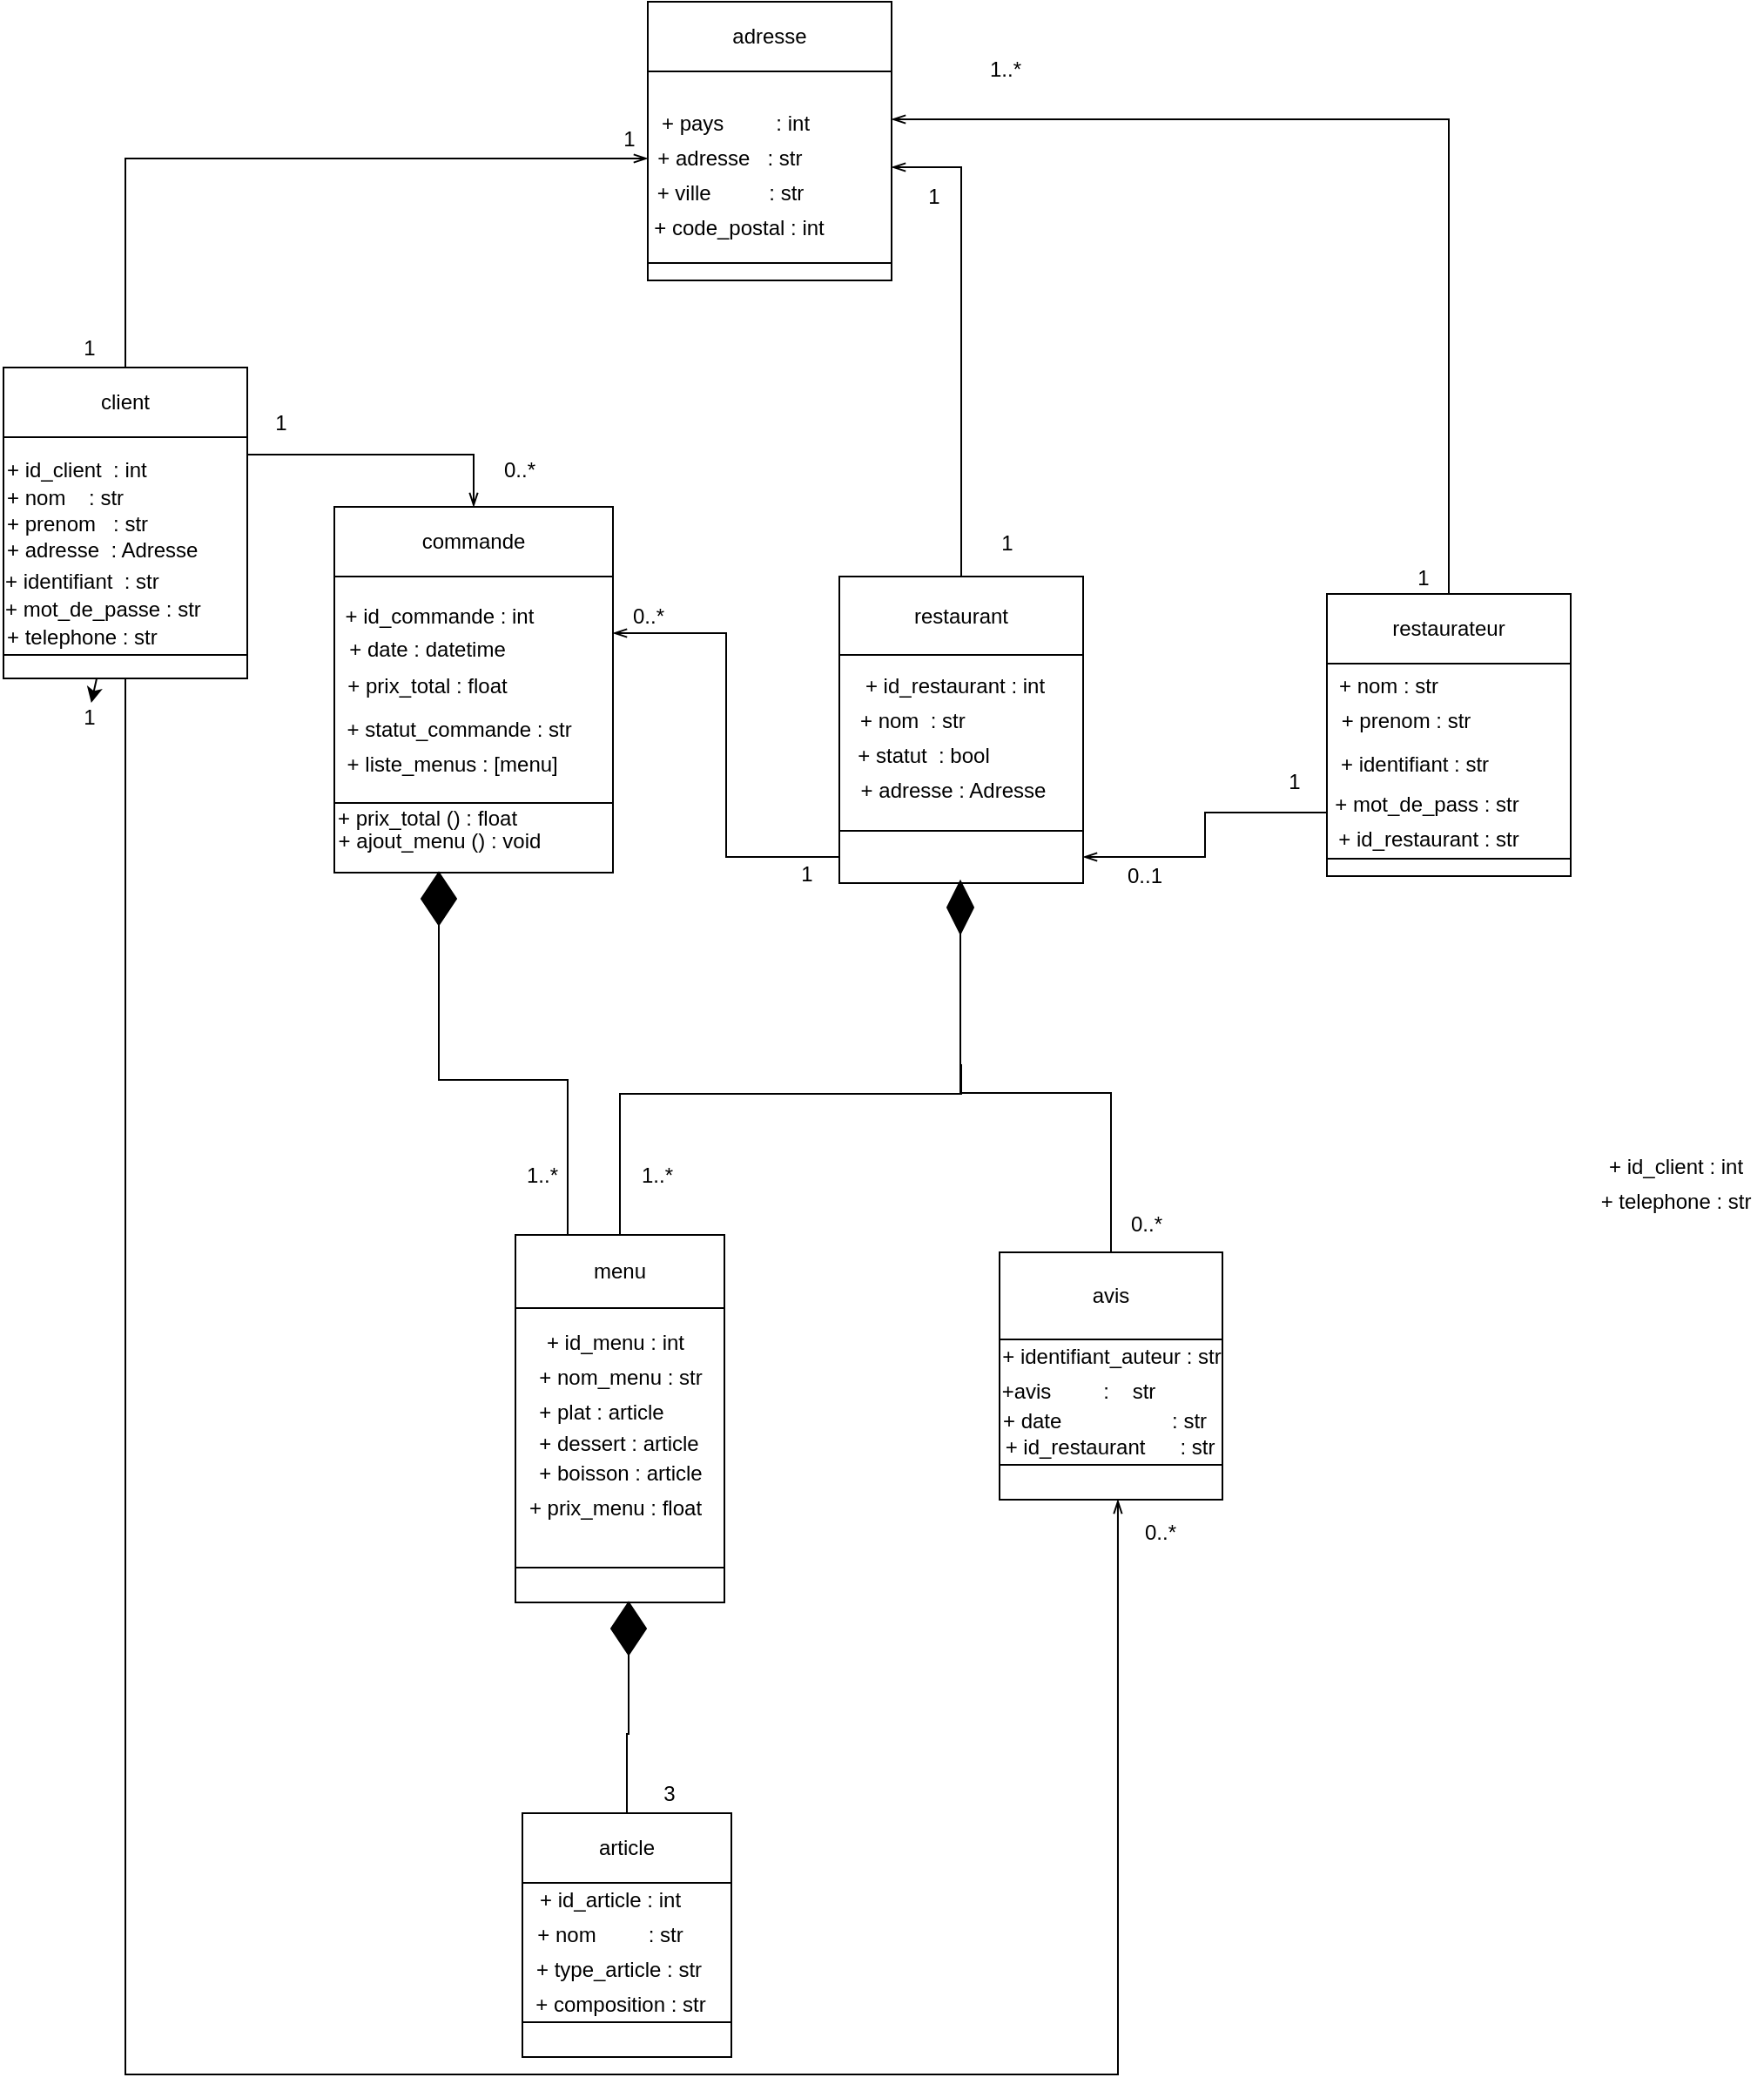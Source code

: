 <mxfile>
    <diagram id="k7jCOorFeI-6vmAFBIDb" name="Page-1">
        <mxGraphModel dx="761" dy="454" grid="0" gridSize="10" guides="0" tooltips="1" connect="0" arrows="0" fold="1" page="0" pageScale="1" pageWidth="827" pageHeight="1169" background="#ffffff" math="0" shadow="0">
            <root>
                <mxCell id="0"/>
                <mxCell id="1" parent="0"/>
                <mxCell id="32" value="" style="rounded=0;whiteSpace=wrap;html=1;" parent="1" vertex="1">
                    <mxGeometry x="310" y="600" width="160" height="130" as="geometry"/>
                </mxCell>
                <mxCell id="29" value="" style="rounded=0;whiteSpace=wrap;html=1;" parent="1" vertex="1">
                    <mxGeometry x="600" y="640" width="140" height="107" as="geometry"/>
                </mxCell>
                <mxCell id="27" value="" style="rounded=0;whiteSpace=wrap;html=1;" parent="1" vertex="1">
                    <mxGeometry x="490" y="310" width="140" height="110" as="geometry"/>
                </mxCell>
                <mxCell id="31" value="" style="rounded=0;whiteSpace=wrap;html=1;" parent="1" vertex="1">
                    <mxGeometry x="310" y="730" width="160" height="40" as="geometry"/>
                </mxCell>
                <mxCell id="46" style="edgeStyle=orthogonalEdgeStyle;rounded=0;orthogonalLoop=1;jettySize=auto;html=1;entryX=1;entryY=0.25;entryDx=0;entryDy=0;endArrow=openThin;endFill=0;strokeColor=#000000;" parent="1" source="28" target="32" edge="1">
                    <mxGeometry relative="1" as="geometry"/>
                </mxCell>
                <mxCell id="28" value="" style="rounded=0;whiteSpace=wrap;html=1;" parent="1" vertex="1">
                    <mxGeometry x="600" y="746" width="140" height="30" as="geometry"/>
                </mxCell>
                <mxCell id="44" style="edgeStyle=orthogonalEdgeStyle;rounded=0;orthogonalLoop=1;jettySize=auto;html=1;endArrow=openThin;endFill=0;strokeColor=#000000;exitX=1;exitY=0.5;exitDx=0;exitDy=0;" parent="1" source="180" target="33" edge="1">
                    <mxGeometry relative="1" as="geometry">
                        <mxPoint x="340" y="500" as="sourcePoint"/>
                        <Array as="points">
                            <mxPoint x="260" y="530"/>
                            <mxPoint x="390" y="530"/>
                        </Array>
                    </mxGeometry>
                </mxCell>
                <mxCell id="26" value="" style="rounded=0;whiteSpace=wrap;html=1;" parent="1" vertex="1">
                    <mxGeometry x="490" y="420" width="140" height="10" as="geometry"/>
                </mxCell>
                <mxCell id="2" value="restaurateur" style="rounded=0;whiteSpace=wrap;html=1;" parent="1" vertex="1">
                    <mxGeometry x="880" y="610" width="140" height="40" as="geometry"/>
                </mxCell>
                <mxCell id="3" value="" style="rounded=0;whiteSpace=wrap;html=1;" parent="1" vertex="1">
                    <mxGeometry x="880" y="650" width="140" height="114" as="geometry"/>
                </mxCell>
                <mxCell id="42" style="edgeStyle=orthogonalEdgeStyle;rounded=0;orthogonalLoop=1;jettySize=auto;html=1;exitX=0;exitY=0.75;exitDx=0;exitDy=0;entryX=1;entryY=0.5;entryDx=0;entryDy=0;endArrow=openThin;endFill=0;strokeColor=#000000;" parent="1" source="3" target="28" edge="1">
                    <mxGeometry relative="1" as="geometry"/>
                </mxCell>
                <mxCell id="43" style="edgeStyle=orthogonalEdgeStyle;rounded=0;orthogonalLoop=1;jettySize=auto;html=1;endArrow=openThin;endFill=0;strokeColor=#000000;entryX=1;entryY=0.25;entryDx=0;entryDy=0;exitX=0.5;exitY=0;exitDx=0;exitDy=0;" parent="1" source="2" target="27" edge="1">
                    <mxGeometry relative="1" as="geometry">
                        <mxPoint x="490" y="360" as="targetPoint"/>
                        <mxPoint x="1150" y="560" as="sourcePoint"/>
                        <Array as="points">
                            <mxPoint x="950" y="338"/>
                        </Array>
                    </mxGeometry>
                </mxCell>
                <mxCell id="87" style="edgeStyle=orthogonalEdgeStyle;rounded=0;orthogonalLoop=1;jettySize=auto;html=1;exitX=0.5;exitY=1;exitDx=0;exitDy=0;entryX=1;entryY=0.5;entryDx=0;entryDy=0;endArrow=openThin;endFill=0;strokeWidth=1;strokeColor=#000000;" parent="1" target="60" edge="1">
                    <mxGeometry relative="1" as="geometry">
                        <Array as="points">
                            <mxPoint x="1080" y="1068"/>
                        </Array>
                    </mxGeometry>
                </mxCell>
                <mxCell id="4" value="" style="rounded=0;whiteSpace=wrap;html=1;" parent="1" vertex="1">
                    <mxGeometry x="880" y="762" width="140" height="10" as="geometry"/>
                </mxCell>
                <mxCell id="5" value="+ nom : str" style="text;html=1;align=center;verticalAlign=middle;resizable=0;points=[];autosize=1;strokeColor=none;" parent="1" vertex="1">
                    <mxGeometry x="880" y="652.5" width="70" height="20" as="geometry"/>
                </mxCell>
                <mxCell id="9" value="+ prenom : str" style="text;html=1;align=center;verticalAlign=middle;resizable=0;points=[];autosize=1;strokeColor=none;" parent="1" vertex="1">
                    <mxGeometry x="880" y="672.5" width="90" height="20" as="geometry"/>
                </mxCell>
                <mxCell id="12" value="+ adresse&amp;nbsp; &amp;nbsp;: str&amp;nbsp; &amp;nbsp; &amp;nbsp;" style="text;html=1;align=center;verticalAlign=middle;resizable=0;points=[];autosize=1;strokeColor=none;" parent="1" vertex="1">
                    <mxGeometry x="485" y="350" width="120" height="20" as="geometry"/>
                </mxCell>
                <mxCell id="13" value="+ pays&amp;nbsp; &amp;nbsp; &amp;nbsp; &amp;nbsp; &amp;nbsp;: int" style="text;html=1;align=center;verticalAlign=middle;resizable=0;points=[];autosize=1;strokeColor=none;" parent="1" vertex="1">
                    <mxGeometry x="490" y="330" width="100" height="20" as="geometry"/>
                </mxCell>
                <mxCell id="14" value="+ code_postal : int" style="text;html=1;align=center;verticalAlign=middle;resizable=0;points=[];autosize=1;strokeColor=none;" parent="1" vertex="1">
                    <mxGeometry x="487" y="390" width="110" height="20" as="geometry"/>
                </mxCell>
                <mxCell id="15" value="+ ville&amp;nbsp; &amp;nbsp; &amp;nbsp; &amp;nbsp; &amp;nbsp; : str" style="text;html=1;align=center;verticalAlign=middle;resizable=0;points=[];autosize=1;strokeColor=none;" parent="1" vertex="1">
                    <mxGeometry x="487" y="370" width="100" height="20" as="geometry"/>
                </mxCell>
                <mxCell id="20" value="&amp;nbsp; + statut_commande : str" style="text;html=1;align=center;verticalAlign=middle;resizable=0;points=[];autosize=1;strokeColor=none;" parent="1" vertex="1">
                    <mxGeometry x="308" y="678" width="140" height="20" as="geometry"/>
                </mxCell>
                <mxCell id="25" value="adresse" style="rounded=0;whiteSpace=wrap;html=1;" parent="1" vertex="1">
                    <mxGeometry x="490" y="270" width="140" height="40" as="geometry"/>
                </mxCell>
                <mxCell id="45" style="edgeStyle=orthogonalEdgeStyle;rounded=0;orthogonalLoop=1;jettySize=auto;html=1;exitX=0.5;exitY=0;exitDx=0;exitDy=0;entryX=1;entryY=0.5;entryDx=0;entryDy=0;endArrow=openThin;endFill=0;strokeColor=#000000;" parent="1" source="30" target="27" edge="1">
                    <mxGeometry relative="1" as="geometry"/>
                </mxCell>
                <mxCell id="30" value="restaurant" style="rounded=0;whiteSpace=wrap;html=1;" parent="1" vertex="1">
                    <mxGeometry x="600" y="600" width="140" height="45" as="geometry"/>
                </mxCell>
                <mxCell id="33" value="commande" style="rounded=0;whiteSpace=wrap;html=1;" parent="1" vertex="1">
                    <mxGeometry x="310" y="560" width="160" height="40" as="geometry"/>
                </mxCell>
                <mxCell id="34" value="+ prix_total : float" style="text;html=1;align=center;verticalAlign=middle;resizable=0;points=[];autosize=1;strokeColor=none;" parent="1" vertex="1">
                    <mxGeometry x="308" y="652.5" width="110" height="20" as="geometry"/>
                </mxCell>
                <mxCell id="35" value="&lt;font color=&quot;#000000&quot;&gt;1&lt;/font&gt;" style="text;html=1;align=center;verticalAlign=middle;resizable=0;points=[];autosize=1;strokeColor=none;" parent="1" vertex="1">
                    <mxGeometry x="687" y="572" width="17" height="17" as="geometry"/>
                </mxCell>
                <mxCell id="37" value="&lt;font color=&quot;#000000&quot;&gt;1&lt;/font&gt;" style="text;html=1;align=center;verticalAlign=middle;resizable=0;points=[];autosize=1;strokeColor=none;" parent="1" vertex="1">
                    <mxGeometry x="926.5" y="592" width="17" height="17" as="geometry"/>
                </mxCell>
                <mxCell id="38" value="+ statut&amp;nbsp; : bool" style="text;html=1;align=center;verticalAlign=middle;resizable=0;points=[];autosize=1;strokeColor=none;" parent="1" vertex="1">
                    <mxGeometry x="605" y="694" width="86" height="18" as="geometry"/>
                </mxCell>
                <mxCell id="39" value="+ date : datetime" style="text;html=1;align=center;verticalAlign=middle;resizable=0;points=[];autosize=1;strokeColor=none;" parent="1" vertex="1">
                    <mxGeometry x="308" y="631.5" width="110" height="20" as="geometry"/>
                </mxCell>
                <mxCell id="47" value="&lt;font color=&quot;#000000&quot;&gt;0..*&lt;/font&gt;" style="text;html=1;align=center;verticalAlign=middle;resizable=0;points=[];autosize=1;strokeColor=none;" parent="1" vertex="1">
                    <mxGeometry x="402" y="530.5" width="28" height="17" as="geometry"/>
                </mxCell>
                <mxCell id="48" value="&lt;font color=&quot;#000000&quot;&gt;1&lt;/font&gt;" style="text;html=1;align=center;verticalAlign=middle;resizable=0;points=[];autosize=1;strokeColor=none;" parent="1" vertex="1">
                    <mxGeometry x="852" y="709" width="17" height="17" as="geometry"/>
                </mxCell>
                <mxCell id="50" value="&lt;font color=&quot;#000000&quot;&gt;1&lt;/font&gt;" style="text;html=1;align=center;verticalAlign=middle;resizable=0;points=[];autosize=1;strokeColor=none;" parent="1" vertex="1">
                    <mxGeometry x="572" y="762" width="17" height="17" as="geometry"/>
                </mxCell>
                <mxCell id="52" value="&lt;font color=&quot;#000000&quot;&gt;1..*&lt;/font&gt;" style="text;html=1;align=center;verticalAlign=middle;resizable=0;points=[];autosize=1;strokeColor=none;" parent="1" vertex="1">
                    <mxGeometry x="681" y="300" width="28" height="17" as="geometry"/>
                </mxCell>
                <mxCell id="54" value="&lt;font color=&quot;#000000&quot;&gt;0..*&lt;/font&gt;" style="text;html=1;align=center;verticalAlign=middle;resizable=0;points=[];autosize=1;strokeColor=none;" parent="1" vertex="1">
                    <mxGeometry x="476" y="614.5" width="28" height="17" as="geometry"/>
                </mxCell>
                <mxCell id="55" value="&lt;font color=&quot;#000000&quot;&gt;1&lt;/font&gt;" style="text;html=1;align=center;verticalAlign=middle;resizable=0;points=[];autosize=1;strokeColor=none;" parent="1" vertex="1">
                    <mxGeometry x="645.5" y="373" width="17" height="17" as="geometry"/>
                </mxCell>
                <mxCell id="56" value="+ id_restaurant : int" style="text;html=1;align=center;verticalAlign=middle;resizable=0;points=[];autosize=1;strokeColor=none;" parent="1" vertex="1">
                    <mxGeometry x="609" y="654" width="113" height="18" as="geometry"/>
                </mxCell>
                <mxCell id="57" value="+ id_commande : int" style="text;html=1;align=center;verticalAlign=middle;resizable=0;points=[];autosize=1;strokeColor=none;" parent="1" vertex="1">
                    <mxGeometry x="310" y="612.5" width="120" height="20" as="geometry"/>
                </mxCell>
                <mxCell id="58" value="&amp;nbsp;+ nom&amp;nbsp; : str" style="text;html=1;align=center;verticalAlign=middle;resizable=0;points=[];autosize=1;strokeColor=none;" parent="1" vertex="1">
                    <mxGeometry x="603" y="674" width="74" height="18" as="geometry"/>
                </mxCell>
                <mxCell id="59" value="" style="rounded=0;whiteSpace=wrap;html=1;" parent="1" vertex="1">
                    <mxGeometry x="692" y="1110" width="128" height="20" as="geometry"/>
                </mxCell>
                <mxCell id="60" value="" style="rounded=0;whiteSpace=wrap;html=1;align=left;" parent="1" vertex="1">
                    <mxGeometry x="692" y="1038" width="128" height="72" as="geometry"/>
                </mxCell>
                <mxCell id="61" value="avis" style="rounded=0;whiteSpace=wrap;html=1;" parent="1" vertex="1">
                    <mxGeometry x="692" y="988" width="128" height="50" as="geometry"/>
                </mxCell>
                <mxCell id="62" value="&lt;font color=&quot;#000000&quot;&gt;0..1&lt;/font&gt;" style="text;html=1;align=center;verticalAlign=middle;resizable=0;points=[];autosize=1;strokeColor=none;" parent="1" vertex="1">
                    <mxGeometry x="760" y="763" width="30" height="17" as="geometry"/>
                </mxCell>
                <mxCell id="71" style="edgeStyle=orthogonalEdgeStyle;rounded=0;orthogonalLoop=1;jettySize=auto;html=1;exitX=0.5;exitY=1;exitDx=0;exitDy=0;entryX=0.5;entryY=0;entryDx=0;entryDy=0;endArrow=none;endFill=0;strokeWidth=1;strokeColor=#000000;" parent="1" source="64" target="61" edge="1">
                    <mxGeometry relative="1" as="geometry"/>
                </mxCell>
                <mxCell id="64" value="" style="rhombus;whiteSpace=wrap;html=1;fillColor=#000000;" parent="1" vertex="1">
                    <mxGeometry x="662" y="775" width="15" height="30" as="geometry"/>
                </mxCell>
                <mxCell id="139" style="edgeStyle=orthogonalEdgeStyle;rounded=0;orthogonalLoop=1;jettySize=auto;html=1;exitX=0.25;exitY=0;exitDx=0;exitDy=0;entryX=0.5;entryY=1;entryDx=0;entryDy=0;endArrow=none;endFill=0;strokeColor=#000000;" parent="1" target="140" edge="1">
                    <mxGeometry relative="1" as="geometry"/>
                </mxCell>
                <mxCell id="122" style="edgeStyle=orthogonalEdgeStyle;rounded=0;orthogonalLoop=1;jettySize=auto;html=1;exitX=0;exitY=1;exitDx=0;exitDy=0;" parent="1" edge="1">
                    <mxGeometry relative="1" as="geometry">
                        <mxPoint x="444" y="1178.333" as="targetPoint"/>
                    </mxGeometry>
                </mxCell>
                <mxCell id="138" value="+ date&amp;nbsp; &amp;nbsp; &amp;nbsp; &amp;nbsp; &amp;nbsp; &amp;nbsp; &amp;nbsp; &amp;nbsp; &amp;nbsp; &amp;nbsp;: str" style="text;html=1;align=center;verticalAlign=middle;resizable=0;points=[];autosize=1;strokeColor=none;" parent="1" vertex="1">
                    <mxGeometry x="687" y="1075" width="130" height="20" as="geometry"/>
                </mxCell>
                <mxCell id="140" value="" style="rhombus;whiteSpace=wrap;html=1;fillColor=#000000;" parent="1" vertex="1">
                    <mxGeometry x="360" y="770" width="20" height="30" as="geometry"/>
                </mxCell>
                <mxCell id="143" value="" style="rounded=0;whiteSpace=wrap;html=1;" parent="1" vertex="1">
                    <mxGeometry x="414" y="1020" width="120" height="150" as="geometry"/>
                </mxCell>
                <mxCell id="149" style="edgeStyle=orthogonalEdgeStyle;rounded=0;orthogonalLoop=1;jettySize=auto;html=1;exitX=0.5;exitY=0;exitDx=0;exitDy=0;endArrow=none;endFill=0;strokeColor=#000000;" parent="1" source="144" edge="1">
                    <mxGeometry relative="1" as="geometry">
                        <mxPoint x="670" y="880.0" as="targetPoint"/>
                        <Array as="points">
                            <mxPoint x="474" y="897"/>
                            <mxPoint x="670" y="897"/>
                        </Array>
                    </mxGeometry>
                </mxCell>
                <mxCell id="152" style="edgeStyle=orthogonalEdgeStyle;rounded=0;orthogonalLoop=1;jettySize=auto;html=1;exitX=0.25;exitY=0;exitDx=0;exitDy=0;endArrow=none;endFill=0;strokeColor=#000000;entryX=0.5;entryY=1;entryDx=0;entryDy=0;" parent="1" source="144" target="140" edge="1">
                    <mxGeometry relative="1" as="geometry">
                        <mxPoint x="370" y="820" as="targetPoint"/>
                    </mxGeometry>
                </mxCell>
                <mxCell id="144" value="menu" style="rounded=0;whiteSpace=wrap;html=1;" parent="1" vertex="1">
                    <mxGeometry x="414" y="978" width="120" height="42" as="geometry"/>
                </mxCell>
                <mxCell id="172" style="edgeStyle=orthogonalEdgeStyle;rounded=0;orthogonalLoop=1;jettySize=auto;html=1;exitX=0.5;exitY=0;exitDx=0;exitDy=0;entryX=0.5;entryY=1;entryDx=0;entryDy=0;endArrow=none;endFill=0;strokeColor=#000000;" parent="1" source="145" target="171" edge="1">
                    <mxGeometry relative="1" as="geometry"/>
                </mxCell>
                <mxCell id="145" value="article" style="rounded=0;whiteSpace=wrap;html=1;" parent="1" vertex="1">
                    <mxGeometry x="418" y="1310" width="120" height="40" as="geometry"/>
                </mxCell>
                <mxCell id="146" value="" style="rounded=0;whiteSpace=wrap;html=1;" parent="1" vertex="1">
                    <mxGeometry x="414" y="1169" width="120" height="20" as="geometry"/>
                </mxCell>
                <mxCell id="147" value="" style="rounded=0;whiteSpace=wrap;html=1;" parent="1" vertex="1">
                    <mxGeometry x="418" y="1350" width="120" height="80" as="geometry"/>
                </mxCell>
                <mxCell id="148" value="" style="rounded=0;whiteSpace=wrap;html=1;" parent="1" vertex="1">
                    <mxGeometry x="418" y="1430" width="120" height="20" as="geometry"/>
                </mxCell>
                <mxCell id="153" value="&lt;font color=&quot;#000000&quot;&gt;1..*&lt;/font&gt;" style="text;html=1;align=center;verticalAlign=middle;resizable=0;points=[];autosize=1;strokeColor=none;" parent="1" vertex="1">
                    <mxGeometry x="414" y="934" width="30" height="20" as="geometry"/>
                </mxCell>
                <mxCell id="154" value="&lt;font color=&quot;#000000&quot;&gt;0..*&lt;/font&gt;" style="text;html=1;align=center;verticalAlign=middle;resizable=0;points=[];autosize=1;strokeColor=none;" parent="1" vertex="1">
                    <mxGeometry x="762" y="963" width="28" height="17" as="geometry"/>
                </mxCell>
                <mxCell id="156" value="+ telephone : str" style="text;html=1;align=center;verticalAlign=middle;resizable=0;points=[];autosize=1;strokeColor=none;" parent="1" vertex="1">
                    <mxGeometry x="1030" y="949" width="100" height="20" as="geometry"/>
                </mxCell>
                <mxCell id="157" value="+ id_client : int" style="text;html=1;align=center;verticalAlign=middle;resizable=0;points=[];autosize=1;strokeColor=none;" parent="1" vertex="1">
                    <mxGeometry x="1035" y="929" width="90" height="20" as="geometry"/>
                </mxCell>
                <mxCell id="158" value="&lt;font color=&quot;#000000&quot;&gt;1..*&lt;/font&gt;" style="text;html=1;align=center;verticalAlign=middle;resizable=0;points=[];autosize=1;strokeColor=none;" parent="1" vertex="1">
                    <mxGeometry x="480" y="934" width="30" height="20" as="geometry"/>
                </mxCell>
                <mxCell id="159" value="+ identifiant_auteur : str" style="text;html=1;align=center;verticalAlign=middle;resizable=0;points=[];autosize=1;strokeColor=none;" parent="1" vertex="1">
                    <mxGeometry x="686" y="1038" width="140" height="20" as="geometry"/>
                </mxCell>
                <mxCell id="160" value="+avis&amp;nbsp; &amp;nbsp; &amp;nbsp; &amp;nbsp; &amp;nbsp;:&amp;nbsp; &amp;nbsp; str" style="text;html=1;align=center;verticalAlign=middle;resizable=0;points=[];autosize=1;strokeColor=none;" parent="1" vertex="1">
                    <mxGeometry x="687" y="1058" width="100" height="20" as="geometry"/>
                </mxCell>
                <mxCell id="161" value="+ id_menu : int" style="text;html=1;align=center;verticalAlign=middle;resizable=0;points=[];autosize=1;strokeColor=none;" parent="1" vertex="1">
                    <mxGeometry x="425.5" y="1030" width="90" height="20" as="geometry"/>
                </mxCell>
                <mxCell id="162" value="+ nom_menu : str" style="text;html=1;align=center;verticalAlign=middle;resizable=0;points=[];autosize=1;strokeColor=none;" parent="1" vertex="1">
                    <mxGeometry x="419" y="1050" width="110" height="20" as="geometry"/>
                </mxCell>
                <mxCell id="163" value="+ plat : article" style="text;html=1;align=center;verticalAlign=middle;resizable=0;points=[];autosize=1;strokeColor=none;" parent="1" vertex="1">
                    <mxGeometry x="418" y="1070" width="90" height="20" as="geometry"/>
                </mxCell>
                <mxCell id="164" value="+ dessert : article" style="text;html=1;align=center;verticalAlign=middle;resizable=0;points=[];autosize=1;strokeColor=none;" parent="1" vertex="1">
                    <mxGeometry x="418" y="1088" width="110" height="20" as="geometry"/>
                </mxCell>
                <mxCell id="165" value="+ boisson : article" style="text;html=1;align=center;verticalAlign=middle;resizable=0;points=[];autosize=1;strokeColor=none;" parent="1" vertex="1">
                    <mxGeometry x="419" y="1105" width="110" height="20" as="geometry"/>
                </mxCell>
                <mxCell id="166" value="+ prix_menu : float" style="text;html=1;align=center;verticalAlign=middle;resizable=0;points=[];autosize=1;strokeColor=none;" parent="1" vertex="1">
                    <mxGeometry x="415.5" y="1125" width="110" height="20" as="geometry"/>
                </mxCell>
                <mxCell id="167" value="+ adresse : Adresse" style="text;html=1;align=center;verticalAlign=middle;resizable=0;points=[];autosize=1;strokeColor=none;" parent="1" vertex="1">
                    <mxGeometry x="607" y="714" width="116" height="18" as="geometry"/>
                </mxCell>
                <mxCell id="168" value="+ id_article : int" style="text;html=1;align=center;verticalAlign=middle;resizable=0;points=[];autosize=1;strokeColor=none;" parent="1" vertex="1">
                    <mxGeometry x="418" y="1350" width="100" height="20" as="geometry"/>
                </mxCell>
                <mxCell id="169" value="+ nom&amp;nbsp; &amp;nbsp; &amp;nbsp; &amp;nbsp; &amp;nbsp;: str" style="text;html=1;align=center;verticalAlign=middle;resizable=0;points=[];autosize=1;strokeColor=none;" parent="1" vertex="1">
                    <mxGeometry x="418" y="1370" width="100" height="20" as="geometry"/>
                </mxCell>
                <mxCell id="170" value="+ type_article : str" style="text;html=1;align=center;verticalAlign=middle;resizable=0;points=[];autosize=1;strokeColor=none;" parent="1" vertex="1">
                    <mxGeometry x="418" y="1390" width="110" height="20" as="geometry"/>
                </mxCell>
                <mxCell id="171" value="" style="rhombus;whiteSpace=wrap;html=1;fillColor=#000000;" parent="1" vertex="1">
                    <mxGeometry x="469" y="1189" width="20" height="30" as="geometry"/>
                </mxCell>
                <mxCell id="173" value="&lt;font color=&quot;#000000&quot;&gt;3&lt;/font&gt;" style="text;html=1;align=center;verticalAlign=middle;resizable=0;points=[];autosize=1;strokeColor=none;" parent="1" vertex="1">
                    <mxGeometry x="492" y="1289" width="20" height="20" as="geometry"/>
                </mxCell>
                <mxCell id="175" value="&amp;nbsp; + liste_menus : [menu]" style="text;html=1;align=center;verticalAlign=middle;resizable=0;points=[];autosize=1;strokeColor=none;" parent="1" vertex="1">
                    <mxGeometry x="304" y="698" width="140" height="20" as="geometry"/>
                </mxCell>
                <mxCell id="176" value="+ composition : str" style="text;html=1;align=center;verticalAlign=middle;resizable=0;points=[];autosize=1;strokeColor=none;" parent="1" vertex="1">
                    <mxGeometry x="419" y="1410" width="110" height="20" as="geometry"/>
                </mxCell>
                <mxCell id="177" value="+ identifiant : str" style="text;html=1;align=center;verticalAlign=middle;resizable=0;points=[];autosize=1;strokeColor=none;" parent="1" vertex="1">
                    <mxGeometry x="882" y="699" width="95" height="18" as="geometry"/>
                </mxCell>
                <mxCell id="179" value="+ id_restaurant&amp;nbsp; &amp;nbsp; &amp;nbsp; : str" style="text;html=1;align=center;verticalAlign=middle;resizable=0;points=[];autosize=1;strokeColor=none;" parent="1" vertex="1">
                    <mxGeometry x="685" y="1090" width="140" height="20" as="geometry"/>
                </mxCell>
                <mxCell id="180" value="client" style="rounded=0;whiteSpace=wrap;html=1;" parent="1" vertex="1">
                    <mxGeometry x="120" y="480" width="140" height="40" as="geometry"/>
                </mxCell>
                <mxCell id="203" value="" style="edgeStyle=none;html=1;" parent="1" source="182" target="193" edge="1">
                    <mxGeometry relative="1" as="geometry"/>
                </mxCell>
                <mxCell id="182" value="" style="rounded=0;whiteSpace=wrap;html=1;" parent="1" vertex="1">
                    <mxGeometry x="120" y="520" width="140" height="130" as="geometry"/>
                </mxCell>
                <mxCell id="183" value="+ id_client&amp;nbsp; : int" style="text;html=1;align=left;verticalAlign=middle;resizable=0;points=[];autosize=1;strokeColor=none;" parent="1" vertex="1">
                    <mxGeometry x="120" y="529" width="100" height="20" as="geometry"/>
                </mxCell>
                <mxCell id="184" value="+ nom&amp;nbsp; &amp;nbsp; : str" style="text;html=1;align=left;verticalAlign=middle;resizable=0;points=[];autosize=1;strokeColor=none;" parent="1" vertex="1">
                    <mxGeometry x="120" y="545" width="80" height="20" as="geometry"/>
                </mxCell>
                <mxCell id="185" value="+ prenom&amp;nbsp; &amp;nbsp;: str" style="text;html=1;align=left;verticalAlign=middle;resizable=0;points=[];autosize=1;strokeColor=none;" parent="1" vertex="1">
                    <mxGeometry x="120" y="560" width="100" height="20" as="geometry"/>
                </mxCell>
                <mxCell id="186" value="+ identifiant&amp;nbsp; : str" style="text;html=1;align=left;verticalAlign=middle;resizable=0;points=[];autosize=1;strokeColor=none;" parent="1" vertex="1">
                    <mxGeometry x="118.5" y="592.5" width="100" height="20" as="geometry"/>
                </mxCell>
                <mxCell id="187" value="+ telephone : str" style="text;html=1;align=left;verticalAlign=middle;resizable=0;points=[];autosize=1;strokeColor=none;" parent="1" vertex="1">
                    <mxGeometry x="120" y="625" width="100" height="20" as="geometry"/>
                </mxCell>
                <mxCell id="188" value="+ mot_de_passe : str" style="text;html=1;align=left;verticalAlign=middle;resizable=0;points=[];autosize=1;strokeColor=none;" parent="1" vertex="1">
                    <mxGeometry x="118.5" y="609" width="130" height="20" as="geometry"/>
                </mxCell>
                <mxCell id="190" value="" style="rounded=0;whiteSpace=wrap;html=1;" parent="1" vertex="1">
                    <mxGeometry x="120" y="645" width="140" height="13.5" as="geometry"/>
                </mxCell>
                <mxCell id="191" style="edgeStyle=orthogonalEdgeStyle;rounded=0;orthogonalLoop=1;jettySize=auto;html=1;endArrow=openThin;endFill=0;strokeColor=#000000;exitX=0.5;exitY=1;exitDx=0;exitDy=0;entryX=0.531;entryY=1;entryDx=0;entryDy=0;entryPerimeter=0;" parent="1" source="190" target="59" edge="1">
                    <mxGeometry relative="1" as="geometry">
                        <mxPoint x="760" y="1140" as="targetPoint"/>
                        <mxPoint x="200" y="670" as="sourcePoint"/>
                        <Array as="points">
                            <mxPoint x="190" y="1460"/>
                            <mxPoint x="760" y="1460"/>
                        </Array>
                    </mxGeometry>
                </mxCell>
                <mxCell id="192" value="&lt;font color=&quot;#000000&quot;&gt;0..*&lt;/font&gt;" style="text;html=1;align=center;verticalAlign=middle;resizable=0;points=[];autosize=1;strokeColor=none;" parent="1" vertex="1">
                    <mxGeometry x="770" y="1140" width="28" height="17" as="geometry"/>
                </mxCell>
                <mxCell id="193" value="&lt;font color=&quot;#000000&quot;&gt;1&lt;/font&gt;" style="text;html=1;align=center;verticalAlign=middle;resizable=0;points=[];autosize=1;strokeColor=none;" parent="1" vertex="1">
                    <mxGeometry x="160" y="672.5" width="17" height="17" as="geometry"/>
                </mxCell>
                <mxCell id="194" value="&lt;font color=&quot;#000000&quot;&gt;1&lt;/font&gt;" style="text;html=1;align=center;verticalAlign=middle;resizable=0;points=[];autosize=1;strokeColor=none;" parent="1" vertex="1">
                    <mxGeometry x="270" y="503" width="17" height="17" as="geometry"/>
                </mxCell>
                <mxCell id="195" style="edgeStyle=orthogonalEdgeStyle;rounded=0;orthogonalLoop=1;jettySize=auto;html=1;endArrow=openThin;endFill=0;strokeColor=#000000;exitX=0.5;exitY=0;exitDx=0;exitDy=0;" parent="1" source="180" edge="1">
                    <mxGeometry relative="1" as="geometry">
                        <mxPoint x="240" y="420" as="sourcePoint"/>
                        <mxPoint x="490" y="360" as="targetPoint"/>
                        <Array as="points">
                            <mxPoint x="190" y="360"/>
                        </Array>
                    </mxGeometry>
                </mxCell>
                <mxCell id="198" value="&lt;font color=&quot;#000000&quot;&gt;1&lt;/font&gt;" style="text;html=1;align=center;verticalAlign=middle;resizable=0;points=[];autosize=1;strokeColor=none;" parent="1" vertex="1">
                    <mxGeometry x="470" y="340" width="17" height="17" as="geometry"/>
                </mxCell>
                <mxCell id="199" value="&lt;font color=&quot;#000000&quot;&gt;1&lt;/font&gt;" style="text;html=1;align=center;verticalAlign=middle;resizable=0;points=[];autosize=1;strokeColor=none;" parent="1" vertex="1">
                    <mxGeometry x="160" y="460" width="17" height="17" as="geometry"/>
                </mxCell>
                <mxCell id="202" value="+ prix_total () : float" style="text;html=1;align=center;verticalAlign=middle;resizable=0;points=[];autosize=1;strokeColor=none;" parent="1" vertex="1">
                    <mxGeometry x="303" y="729" width="120" height="20" as="geometry"/>
                </mxCell>
                <mxCell id="204" value="+ adresse&amp;nbsp; : Adresse" style="text;html=1;align=left;verticalAlign=middle;resizable=0;points=[];autosize=1;strokeColor=none;" parent="1" vertex="1">
                    <mxGeometry x="120" y="575" width="130" height="20" as="geometry"/>
                </mxCell>
                <mxCell id="205" value="+ ajout_menu () : void" style="text;html=1;align=center;verticalAlign=middle;resizable=0;points=[];autosize=1;strokeColor=none;" parent="1" vertex="1">
                    <mxGeometry x="305" y="742" width="130" height="20" as="geometry"/>
                </mxCell>
                <mxCell id="206" value="+ id_restaurant : str" style="text;html=1;align=center;verticalAlign=middle;resizable=0;points=[];autosize=1;strokeColor=none;" vertex="1" parent="1">
                    <mxGeometry x="881" y="742" width="114" height="18" as="geometry"/>
                </mxCell>
                <mxCell id="207" value="+ mot_de_pass : str" style="text;html=1;align=center;verticalAlign=middle;resizable=0;points=[];autosize=1;strokeColor=none;" vertex="1" parent="1">
                    <mxGeometry x="879" y="722" width="116" height="18" as="geometry"/>
                </mxCell>
            </root>
        </mxGraphModel>
    </diagram>
</mxfile>